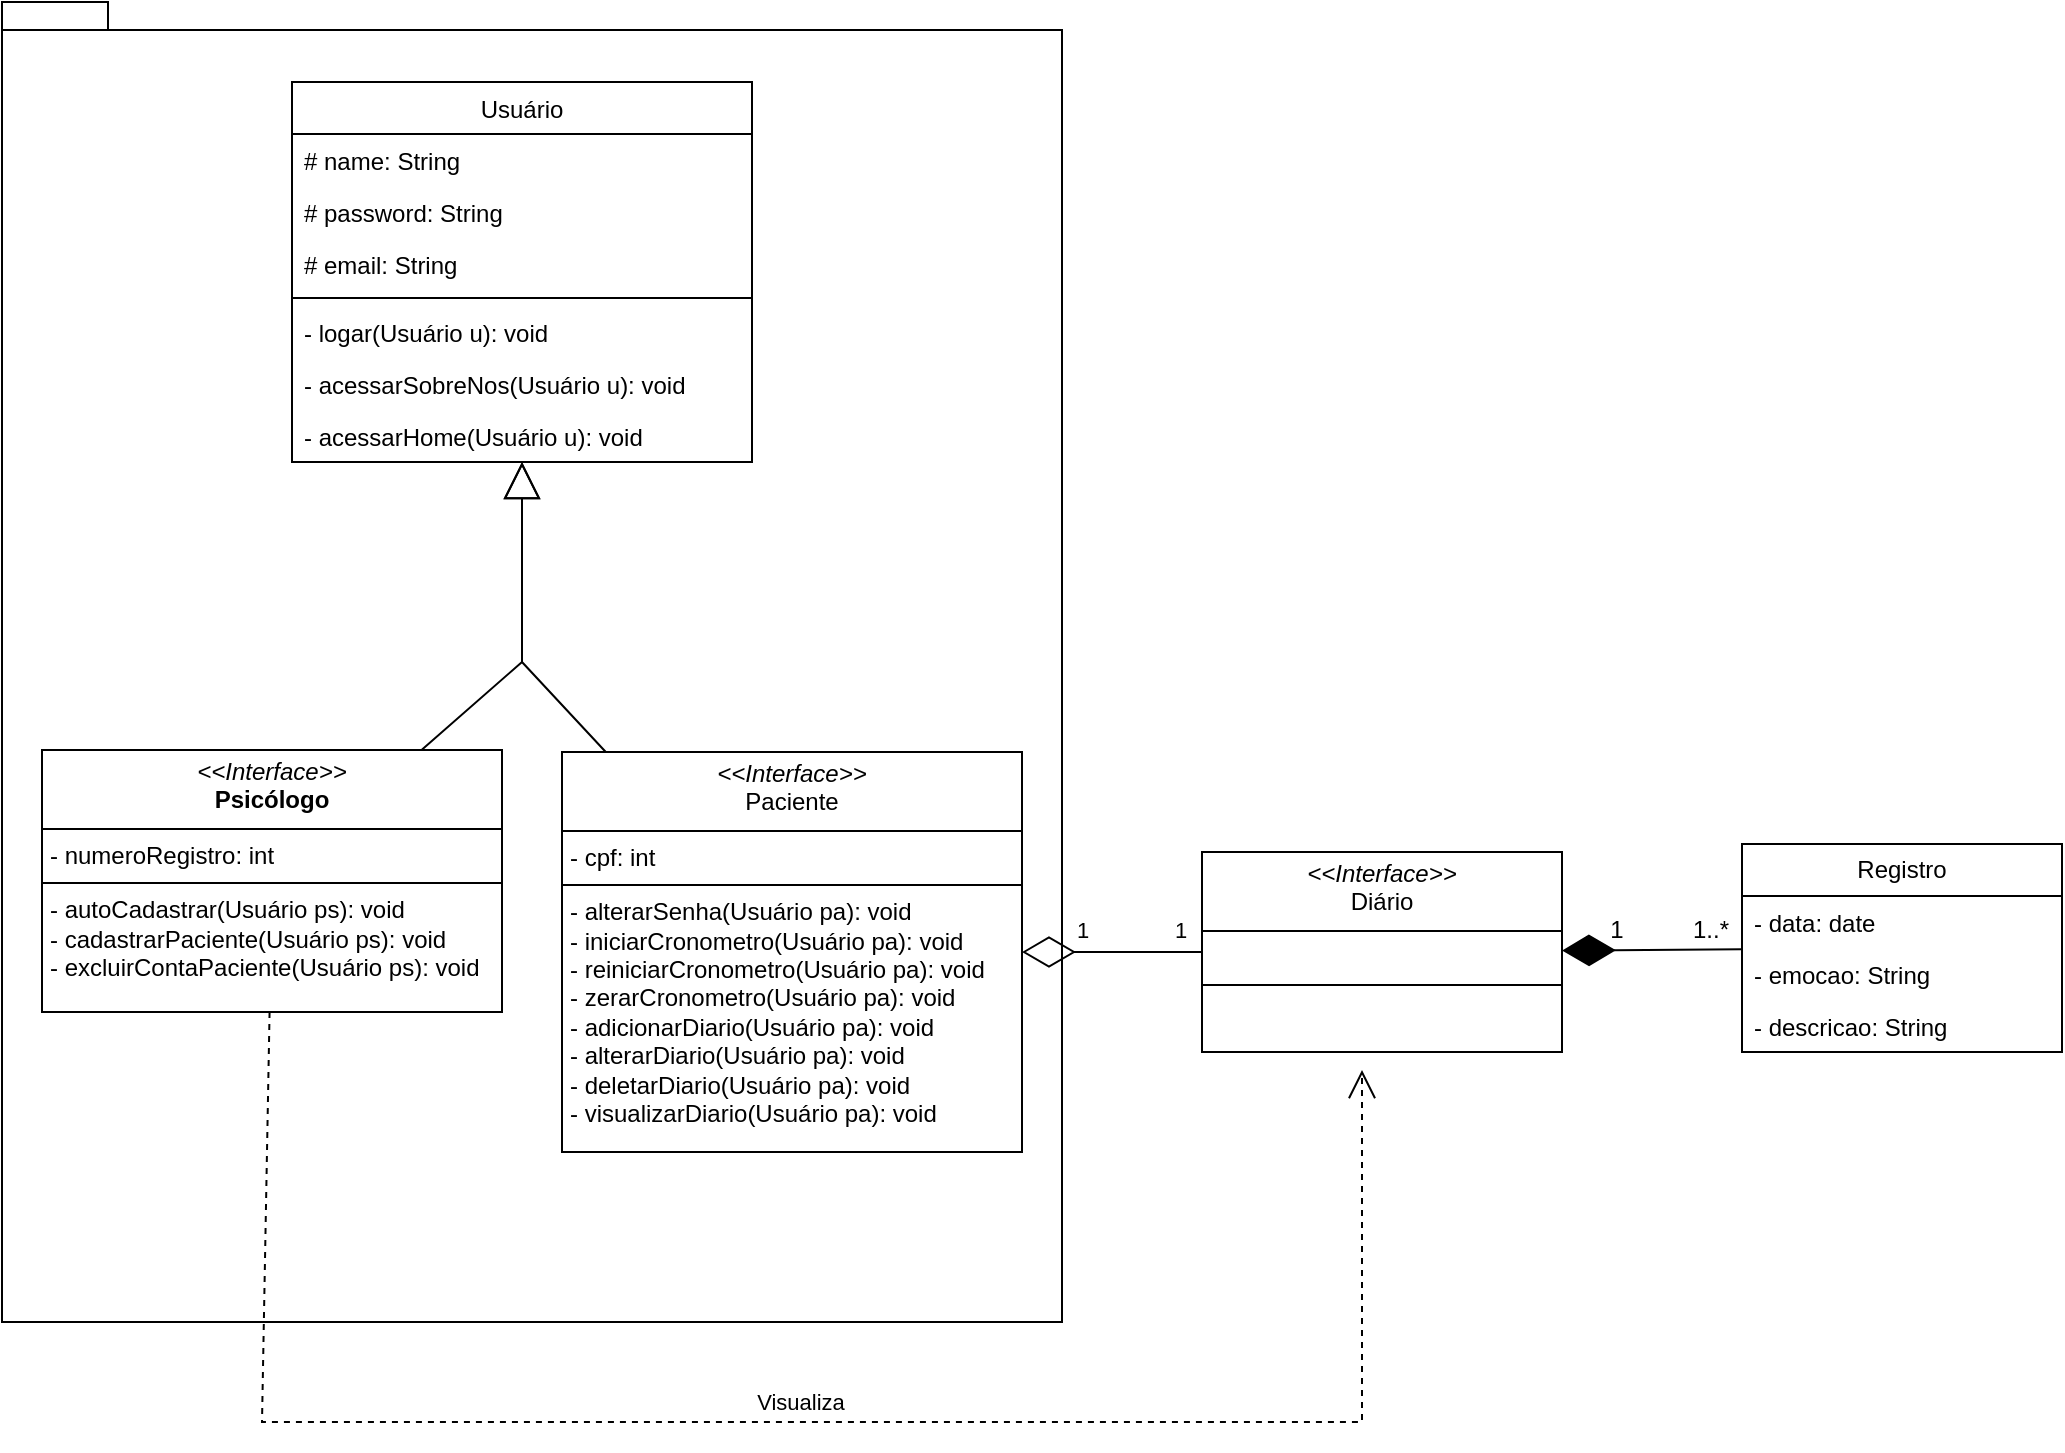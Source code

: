 <mxfile version="24.6.4" type="github">
  <diagram name="Página-1" id="_Aw1nPuLecOlaeks3R-N">
    <mxGraphModel dx="2501" dy="790" grid="1" gridSize="10" guides="1" tooltips="1" connect="1" arrows="1" fold="1" page="1" pageScale="1" pageWidth="827" pageHeight="1169" math="0" shadow="0">
      <root>
        <mxCell id="0" />
        <mxCell id="1" parent="0" />
        <mxCell id="h7Jq9w4hkz23pSaPRMlt-83" value="" style="shape=folder;fontStyle=1;spacingTop=10;tabWidth=40;tabHeight=14;tabPosition=left;html=1;whiteSpace=wrap;" parent="1" vertex="1">
          <mxGeometry x="-160" y="10" width="530" height="660" as="geometry" />
        </mxCell>
        <mxCell id="h7Jq9w4hkz23pSaPRMlt-33" value="" style="endArrow=block;endSize=16;endFill=0;html=1;rounded=0;" parent="1" source="33ewKRXwi8FONpPjzUx_-1" target="h7Jq9w4hkz23pSaPRMlt-73" edge="1">
          <mxGeometry width="160" relative="1" as="geometry">
            <mxPoint x="51.327" y="384" as="sourcePoint" />
            <mxPoint x="100" y="264" as="targetPoint" />
            <Array as="points">
              <mxPoint x="100" y="340" />
            </Array>
          </mxGeometry>
        </mxCell>
        <mxCell id="h7Jq9w4hkz23pSaPRMlt-34" value="" style="endArrow=block;endSize=16;endFill=0;html=1;rounded=0;" parent="1" source="33ewKRXwi8FONpPjzUx_-7" target="h7Jq9w4hkz23pSaPRMlt-73" edge="1">
          <mxGeometry width="160" relative="1" as="geometry">
            <mxPoint x="132.135" y="384" as="sourcePoint" />
            <mxPoint x="100" y="264" as="targetPoint" />
            <Array as="points">
              <mxPoint x="100" y="340" />
            </Array>
          </mxGeometry>
        </mxCell>
        <mxCell id="h7Jq9w4hkz23pSaPRMlt-38" value="" style="endArrow=diamondThin;endFill=0;endSize=24;html=1;rounded=0;" parent="1" source="33ewKRXwi8FONpPjzUx_-3" target="33ewKRXwi8FONpPjzUx_-7" edge="1">
          <mxGeometry width="160" relative="1" as="geometry">
            <mxPoint x="440" y="518" as="sourcePoint" />
            <mxPoint x="350" y="518.8" as="targetPoint" />
          </mxGeometry>
        </mxCell>
        <mxCell id="h7Jq9w4hkz23pSaPRMlt-39" value="1" style="edgeLabel;html=1;align=center;verticalAlign=middle;resizable=0;points=[];" parent="h7Jq9w4hkz23pSaPRMlt-38" vertex="1" connectable="0">
          <mxGeometry x="0.65" y="-12" relative="1" as="geometry">
            <mxPoint x="14" y="1" as="offset" />
          </mxGeometry>
        </mxCell>
        <mxCell id="h7Jq9w4hkz23pSaPRMlt-42" value="Registro" style="swimlane;fontStyle=0;childLayout=stackLayout;horizontal=1;startSize=26;fillColor=none;horizontalStack=0;resizeParent=1;resizeParentMax=0;resizeLast=0;collapsible=1;marginBottom=0;whiteSpace=wrap;html=1;" parent="1" vertex="1">
          <mxGeometry x="710" y="431" width="160" height="104" as="geometry">
            <mxRectangle x="10" y="230" width="80" height="30" as="alternateBounds" />
          </mxGeometry>
        </mxCell>
        <mxCell id="h7Jq9w4hkz23pSaPRMlt-43" value="- data&lt;span style=&quot;background-color: initial;&quot;&gt;: date&lt;/span&gt;" style="text;strokeColor=none;fillColor=none;align=left;verticalAlign=top;spacingLeft=4;spacingRight=4;overflow=hidden;rotatable=0;points=[[0,0.5],[1,0.5]];portConstraint=eastwest;whiteSpace=wrap;html=1;" parent="h7Jq9w4hkz23pSaPRMlt-42" vertex="1">
          <mxGeometry y="26" width="160" height="26" as="geometry" />
        </mxCell>
        <mxCell id="h7Jq9w4hkz23pSaPRMlt-44" value="- emocao&lt;span style=&quot;background-color: initial;&quot;&gt;: String&lt;/span&gt;" style="text;strokeColor=none;fillColor=none;align=left;verticalAlign=top;spacingLeft=4;spacingRight=4;overflow=hidden;rotatable=0;points=[[0,0.5],[1,0.5]];portConstraint=eastwest;whiteSpace=wrap;html=1;" parent="h7Jq9w4hkz23pSaPRMlt-42" vertex="1">
          <mxGeometry y="52" width="160" height="26" as="geometry" />
        </mxCell>
        <mxCell id="h7Jq9w4hkz23pSaPRMlt-45" value="- descricao&lt;span style=&quot;background-color: initial;&quot;&gt;: String&lt;/span&gt;" style="text;strokeColor=none;fillColor=none;align=left;verticalAlign=top;spacingLeft=4;spacingRight=4;overflow=hidden;rotatable=0;points=[[0,0.5],[1,0.5]];portConstraint=eastwest;whiteSpace=wrap;html=1;" parent="h7Jq9w4hkz23pSaPRMlt-42" vertex="1">
          <mxGeometry y="78" width="160" height="26" as="geometry" />
        </mxCell>
        <mxCell id="h7Jq9w4hkz23pSaPRMlt-46" value="1..*" style="text;html=1;align=center;verticalAlign=middle;resizable=0;points=[];autosize=1;strokeColor=none;fillColor=none;" parent="1" vertex="1">
          <mxGeometry x="674" y="459" width="40" height="30" as="geometry" />
        </mxCell>
        <mxCell id="h7Jq9w4hkz23pSaPRMlt-73" value="&lt;span style=&quot;font-weight: 400;&quot;&gt;Usuário&lt;/span&gt;" style="swimlane;fontStyle=1;align=center;verticalAlign=top;childLayout=stackLayout;horizontal=1;startSize=26;horizontalStack=0;resizeParent=1;resizeParentMax=0;resizeLast=0;collapsible=1;marginBottom=0;whiteSpace=wrap;html=1;" parent="1" vertex="1">
          <mxGeometry x="-15" y="50" width="230" height="190" as="geometry" />
        </mxCell>
        <mxCell id="h7Jq9w4hkz23pSaPRMlt-79" value="# name: String" style="text;strokeColor=none;fillColor=none;align=left;verticalAlign=top;spacingLeft=4;spacingRight=4;overflow=hidden;rotatable=0;points=[[0,0.5],[1,0.5]];portConstraint=eastwest;whiteSpace=wrap;html=1;" parent="h7Jq9w4hkz23pSaPRMlt-73" vertex="1">
          <mxGeometry y="26" width="230" height="26" as="geometry" />
        </mxCell>
        <mxCell id="h7Jq9w4hkz23pSaPRMlt-81" value="# password&lt;span style=&quot;background-color: initial;&quot;&gt;: String&lt;/span&gt;" style="text;strokeColor=none;fillColor=none;align=left;verticalAlign=top;spacingLeft=4;spacingRight=4;overflow=hidden;rotatable=0;points=[[0,0.5],[1,0.5]];portConstraint=eastwest;whiteSpace=wrap;html=1;" parent="h7Jq9w4hkz23pSaPRMlt-73" vertex="1">
          <mxGeometry y="52" width="230" height="26" as="geometry" />
        </mxCell>
        <mxCell id="h7Jq9w4hkz23pSaPRMlt-80" value="# email: String" style="text;strokeColor=none;fillColor=none;align=left;verticalAlign=top;spacingLeft=4;spacingRight=4;overflow=hidden;rotatable=0;points=[[0,0.5],[1,0.5]];portConstraint=eastwest;whiteSpace=wrap;html=1;" parent="h7Jq9w4hkz23pSaPRMlt-73" vertex="1">
          <mxGeometry y="78" width="230" height="26" as="geometry" />
        </mxCell>
        <mxCell id="h7Jq9w4hkz23pSaPRMlt-75" value="" style="line;strokeWidth=1;fillColor=none;align=left;verticalAlign=middle;spacingTop=-1;spacingLeft=3;spacingRight=3;rotatable=0;labelPosition=right;points=[];portConstraint=eastwest;strokeColor=inherit;" parent="h7Jq9w4hkz23pSaPRMlt-73" vertex="1">
          <mxGeometry y="104" width="230" height="8" as="geometry" />
        </mxCell>
        <mxCell id="68EFqyv2yR13PmpMGRJy-2" value="- logar(Usuário u): void" style="text;strokeColor=none;fillColor=none;align=left;verticalAlign=top;spacingLeft=4;spacingRight=4;overflow=hidden;rotatable=0;points=[[0,0.5],[1,0.5]];portConstraint=eastwest;whiteSpace=wrap;html=1;" parent="h7Jq9w4hkz23pSaPRMlt-73" vertex="1">
          <mxGeometry y="112" width="230" height="26" as="geometry" />
        </mxCell>
        <mxCell id="9gw6BSrISsGBFfLSzz2E-1" value="- acessarSobreNos(Usuário u): void" style="text;strokeColor=none;fillColor=none;align=left;verticalAlign=top;spacingLeft=4;spacingRight=4;overflow=hidden;rotatable=0;points=[[0,0.5],[1,0.5]];portConstraint=eastwest;whiteSpace=wrap;html=1;" parent="h7Jq9w4hkz23pSaPRMlt-73" vertex="1">
          <mxGeometry y="138" width="230" height="26" as="geometry" />
        </mxCell>
        <mxCell id="9gw6BSrISsGBFfLSzz2E-2" value="- acessarHome(Usuário u): void" style="text;strokeColor=none;fillColor=none;align=left;verticalAlign=top;spacingLeft=4;spacingRight=4;overflow=hidden;rotatable=0;points=[[0,0.5],[1,0.5]];portConstraint=eastwest;whiteSpace=wrap;html=1;" parent="h7Jq9w4hkz23pSaPRMlt-73" vertex="1">
          <mxGeometry y="164" width="230" height="26" as="geometry" />
        </mxCell>
        <mxCell id="h7Jq9w4hkz23pSaPRMlt-82" value="1" style="edgeLabel;html=1;align=center;verticalAlign=middle;resizable=0;points=[];" parent="1" vertex="1" connectable="0">
          <mxGeometry x="389" y="474" as="geometry">
            <mxPoint x="40" as="offset" />
          </mxGeometry>
        </mxCell>
        <mxCell id="h7Jq9w4hkz23pSaPRMlt-84" value="" style="endArrow=diamondThin;endFill=1;endSize=24;html=1;rounded=0;" parent="1" source="h7Jq9w4hkz23pSaPRMlt-42" target="33ewKRXwi8FONpPjzUx_-3" edge="1">
          <mxGeometry width="160" relative="1" as="geometry">
            <mxPoint x="650" y="650" as="sourcePoint" />
            <mxPoint x="600" y="518" as="targetPoint" />
          </mxGeometry>
        </mxCell>
        <mxCell id="h7Jq9w4hkz23pSaPRMlt-85" value="Visualiza" style="endArrow=open;endSize=12;dashed=1;html=1;rounded=0;" parent="1" source="33ewKRXwi8FONpPjzUx_-1" edge="1">
          <mxGeometry x="0.019" y="10" width="160" relative="1" as="geometry">
            <mxPoint x="-26.292" y="522" as="sourcePoint" />
            <mxPoint x="520" y="544" as="targetPoint" />
            <Array as="points">
              <mxPoint x="-30" y="720" />
              <mxPoint x="520" y="720" />
            </Array>
            <mxPoint as="offset" />
          </mxGeometry>
        </mxCell>
        <mxCell id="68EFqyv2yR13PmpMGRJy-3" value="1" style="text;html=1;align=center;verticalAlign=middle;resizable=0;points=[];autosize=1;strokeColor=none;fillColor=none;" parent="1" vertex="1">
          <mxGeometry x="632" y="459" width="30" height="30" as="geometry" />
        </mxCell>
        <mxCell id="33ewKRXwi8FONpPjzUx_-1" value="&lt;p style=&quot;margin:0px;margin-top:4px;text-align:center;&quot;&gt;&lt;i&gt;&amp;lt;&amp;lt;Interface&amp;gt;&amp;gt;&lt;/i&gt;&lt;br&gt;&lt;span style=&quot;font-weight: 700;&quot;&gt;Psicólogo&lt;/span&gt;&lt;br&gt;&lt;/p&gt;&lt;hr size=&quot;1&quot; style=&quot;border-style:solid;&quot;&gt;&lt;p style=&quot;margin:0px;margin-left:4px;&quot;&gt;- numeroRegistro: int&lt;br&gt;&lt;/p&gt;&lt;hr size=&quot;1&quot; style=&quot;border-style:solid;&quot;&gt;&lt;p style=&quot;margin:0px;margin-left:4px;&quot;&gt;- autoCadastrar(Usuário ps): void&lt;br&gt;&lt;/p&gt;&lt;p style=&quot;margin:0px;margin-left:4px;&quot;&gt;- cadastrarPaciente(Usuário ps): void&lt;br&gt;&lt;/p&gt;&lt;p style=&quot;margin:0px;margin-left:4px;&quot;&gt;- excluirContaPaciente(Usuário ps): void&lt;br&gt;&lt;/p&gt;" style="verticalAlign=top;align=left;overflow=fill;html=1;whiteSpace=wrap;" vertex="1" parent="1">
          <mxGeometry x="-140" y="384" width="230" height="131" as="geometry" />
        </mxCell>
        <mxCell id="33ewKRXwi8FONpPjzUx_-3" value="&lt;p style=&quot;margin:0px;margin-top:4px;text-align:center;&quot;&gt;&lt;i&gt;&amp;lt;&amp;lt;Interface&amp;gt;&amp;gt;&lt;/i&gt;&lt;br&gt;Diário&lt;br&gt;&lt;/p&gt;&lt;hr size=&quot;1&quot; style=&quot;border-style:solid;&quot;&gt;&lt;p style=&quot;margin:0px;margin-left:4px;&quot;&gt;&lt;br&gt;&lt;/p&gt;&lt;hr size=&quot;1&quot; style=&quot;border-style:solid;&quot;&gt;&lt;p style=&quot;margin:0px;margin-left:4px;&quot;&gt;&lt;br&gt;&lt;/p&gt;" style="verticalAlign=top;align=left;overflow=fill;html=1;whiteSpace=wrap;" vertex="1" parent="1">
          <mxGeometry x="440" y="435" width="180" height="100" as="geometry" />
        </mxCell>
        <mxCell id="33ewKRXwi8FONpPjzUx_-7" value="&lt;p style=&quot;margin:0px;margin-top:4px;text-align:center;&quot;&gt;&lt;i&gt;&amp;lt;&amp;lt;Interface&amp;gt;&amp;gt;&lt;/i&gt;&lt;br&gt;Paciente&lt;br&gt;&lt;/p&gt;&lt;hr size=&quot;1&quot; style=&quot;border-style:solid;&quot;&gt;&lt;p style=&quot;margin:0px;margin-left:4px;&quot;&gt;- cpf&lt;span style=&quot;background-color: initial;&quot;&gt;: int&lt;/span&gt;&lt;br&gt;&lt;/p&gt;&lt;hr size=&quot;1&quot; style=&quot;border-style:solid;&quot;&gt;&lt;p style=&quot;margin:0px;margin-left:4px;&quot;&gt;&lt;span style=&quot;background-color: initial;&quot;&gt;- alterarSenha(Usuário pa): void&lt;/span&gt;&lt;/p&gt;&lt;p style=&quot;margin:0px;margin-left:4px;&quot;&gt;&lt;span style=&quot;background-color: initial;&quot;&gt;- iniciarCronometro(Usuário pa): void&lt;/span&gt;&lt;/p&gt;&lt;p style=&quot;margin:0px;margin-left:4px;&quot;&gt;- reiniciarCronometro(Usuário pa): void&lt;br&gt;&lt;/p&gt;&lt;p style=&quot;margin:0px;margin-left:4px;&quot;&gt;- zerarCronometro(Usuário pa): void&lt;br&gt;&lt;/p&gt;&lt;p style=&quot;margin:0px;margin-left:4px;&quot;&gt;- adicionarDiario(Usuário pa): void&lt;br&gt;&lt;/p&gt;&lt;p style=&quot;margin:0px;margin-left:4px;&quot;&gt;- alterarDiario(Usuário pa): void&lt;br&gt;&lt;/p&gt;&lt;p style=&quot;margin:0px;margin-left:4px;&quot;&gt;- deletarDiario(Usuário pa): void&lt;br&gt;&lt;/p&gt;&lt;p style=&quot;margin:0px;margin-left:4px;&quot;&gt;- visualizarDiario(Usuário pa): void&lt;br&gt;&lt;/p&gt;" style="verticalAlign=top;align=left;overflow=fill;html=1;whiteSpace=wrap;" vertex="1" parent="1">
          <mxGeometry x="120" y="385" width="230" height="200" as="geometry" />
        </mxCell>
      </root>
    </mxGraphModel>
  </diagram>
</mxfile>

